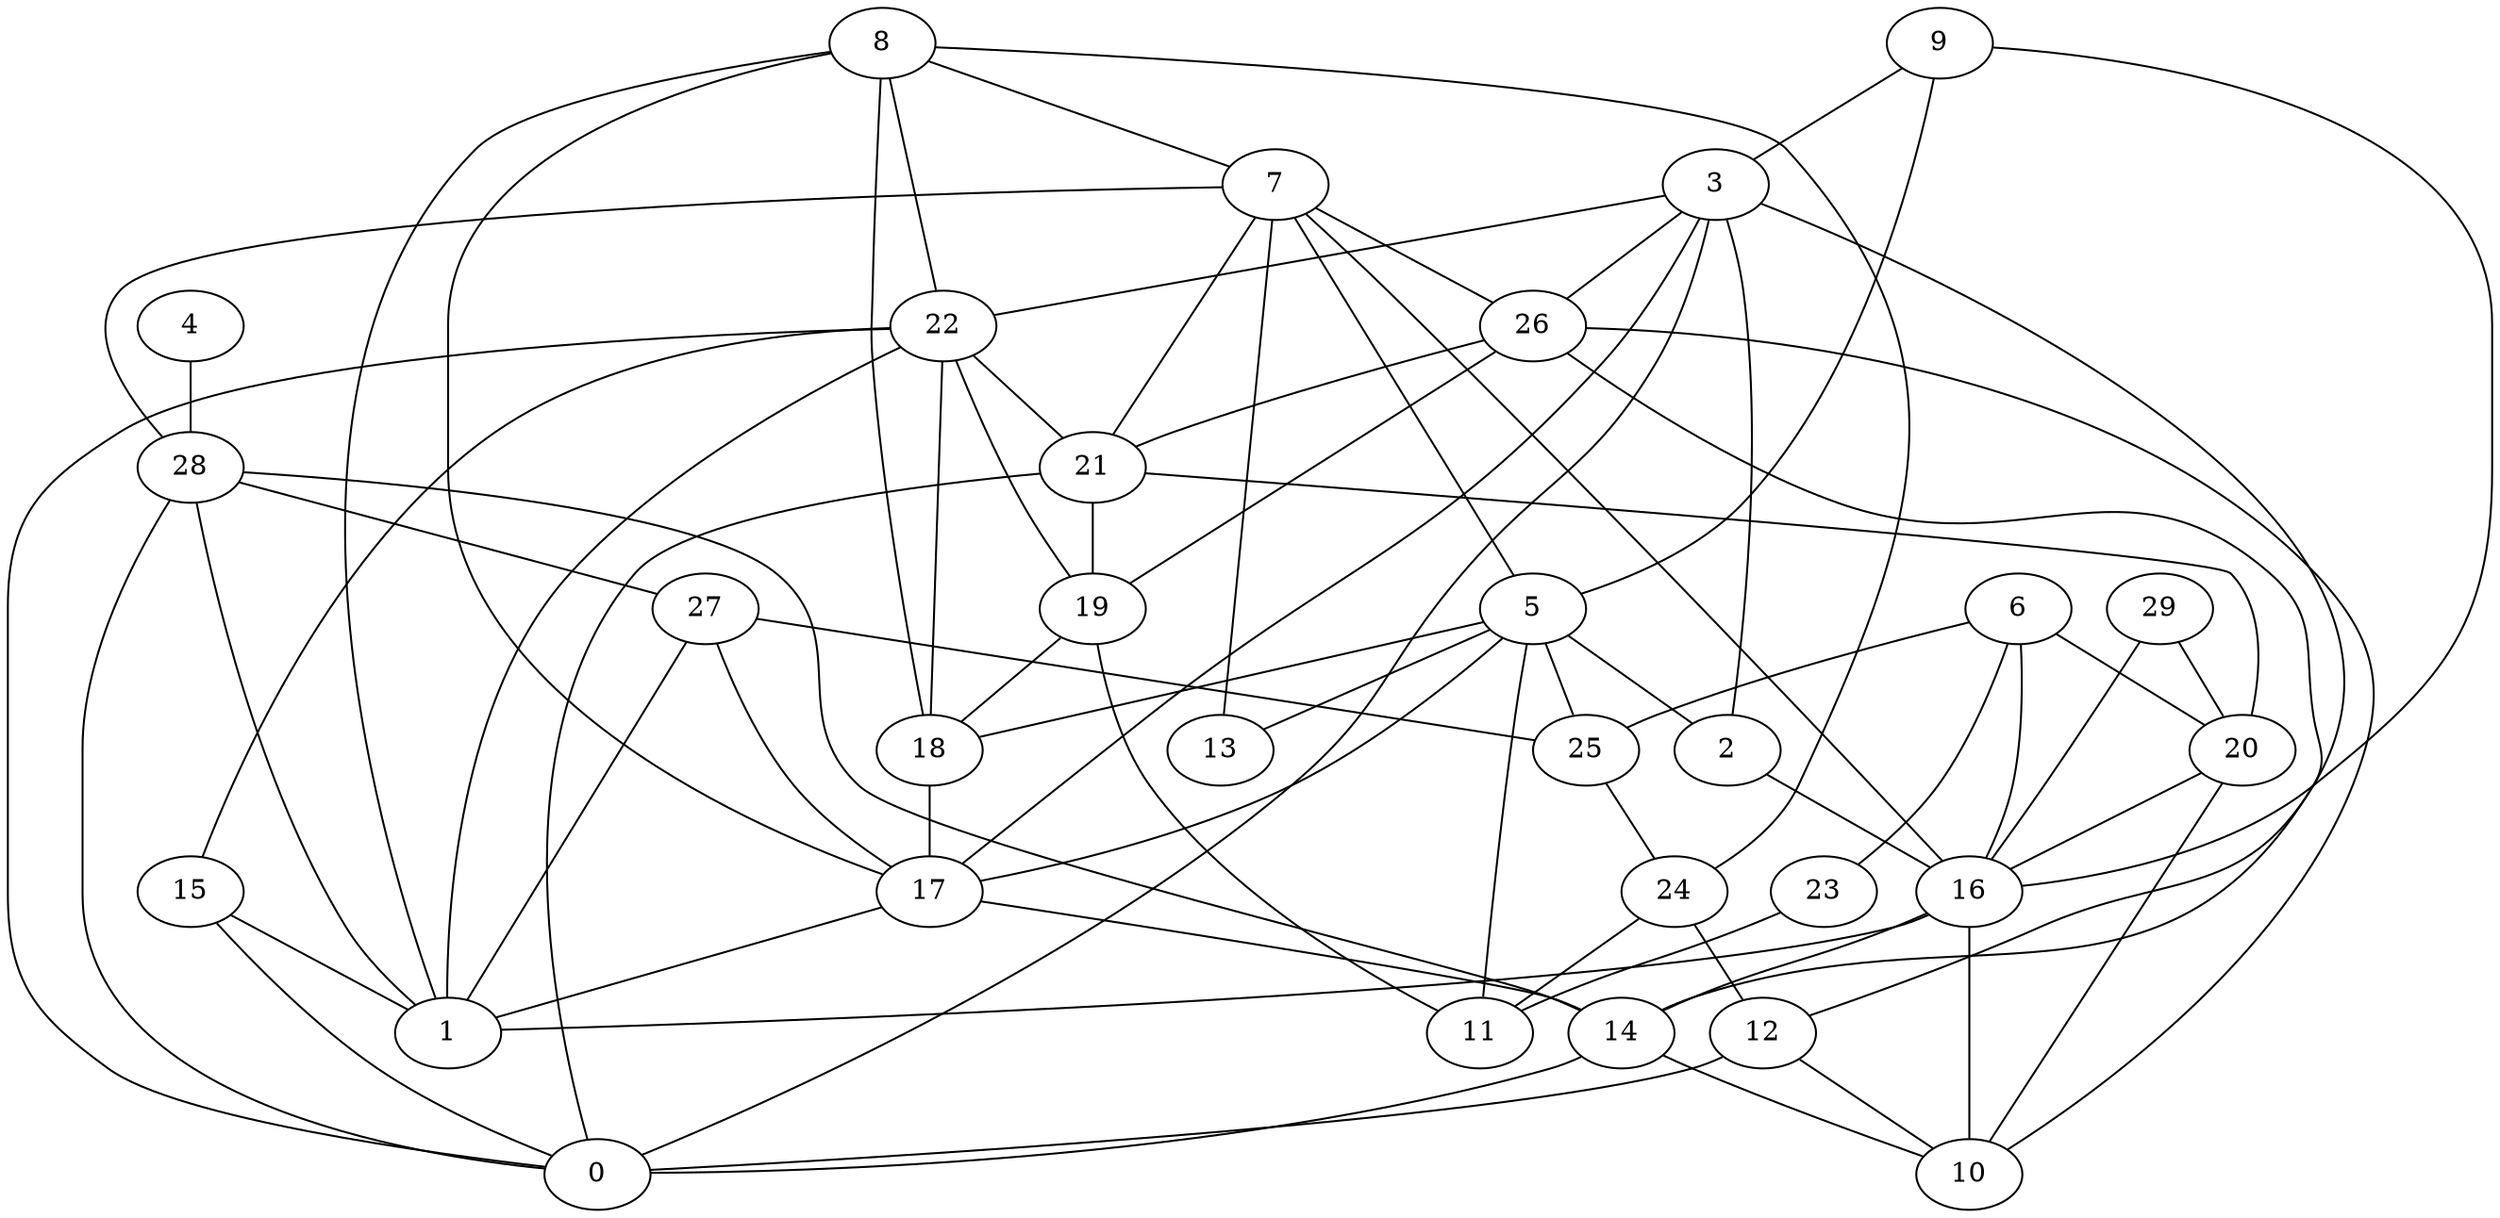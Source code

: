 digraph GG_graph {

subgraph G_graph {
edge [color = black]
"29" -> "16" [dir = none]
"22" -> "1" [dir = none]
"9" -> "16" [dir = none]
"14" -> "10" [dir = none]
"14" -> "0" [dir = none]
"20" -> "16" [dir = none]
"5" -> "25" [dir = none]
"5" -> "11" [dir = none]
"5" -> "18" [dir = none]
"28" -> "14" [dir = none]
"17" -> "1" [dir = none]
"16" -> "1" [dir = none]
"16" -> "14" [dir = none]
"12" -> "0" [dir = none]
"15" -> "1" [dir = none]
"2" -> "16" [dir = none]
"24" -> "11" [dir = none]
"19" -> "11" [dir = none]
"3" -> "22" [dir = none]
"6" -> "23" [dir = none]
"8" -> "18" [dir = none]
"23" -> "11" [dir = none]
"27" -> "25" [dir = none]
"7" -> "26" [dir = none]
"7" -> "13" [dir = none]
"7" -> "5" [dir = none]
"7" -> "16" [dir = none]
"7" -> "21" [dir = none]
"4" -> "28" [dir = none]
"3" -> "0" [dir = none]
"26" -> "10" [dir = none]
"9" -> "5" [dir = none]
"18" -> "17" [dir = none]
"5" -> "17" [dir = none]
"27" -> "17" [dir = none]
"5" -> "13" [dir = none]
"24" -> "12" [dir = none]
"5" -> "2" [dir = none]
"3" -> "2" [dir = none]
"28" -> "1" [dir = none]
"6" -> "20" [dir = none]
"15" -> "0" [dir = none]
"28" -> "0" [dir = none]
"26" -> "12" [dir = none]
"25" -> "24" [dir = none]
"8" -> "7" [dir = none]
"7" -> "28" [dir = none]
"8" -> "24" [dir = none]
"6" -> "25" [dir = none]
"26" -> "21" [dir = none]
"17" -> "14" [dir = none]
"21" -> "19" [dir = none]
"3" -> "14" [dir = none]
"22" -> "18" [dir = none]
"21" -> "20" [dir = none]
"8" -> "17" [dir = none]
"9" -> "3" [dir = none]
"6" -> "16" [dir = none]
"27" -> "1" [dir = none]
"28" -> "27" [dir = none]
"19" -> "18" [dir = none]
"22" -> "21" [dir = none]
"8" -> "1" [dir = none]
"3" -> "26" [dir = none]
"12" -> "10" [dir = none]
"26" -> "19" [dir = none]
"3" -> "17" [dir = none]
"22" -> "15" [dir = none]
"29" -> "20" [dir = none]
"8" -> "22" [dir = none]
"21" -> "0" [dir = none]
"22" -> "0" [dir = none]
"20" -> "10" [dir = none]
"16" -> "10" [dir = none]
"22" -> "19" [dir = none]
}

}
